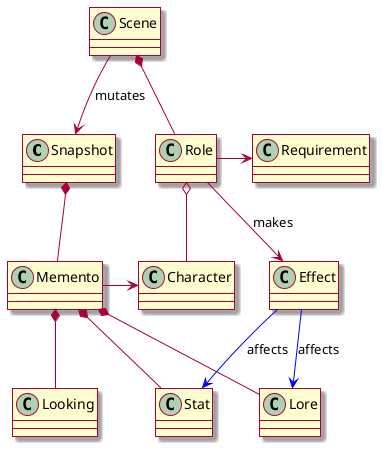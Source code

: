 @startuml
skin rose

class Snapshot
class Lore
class Stat
class Looking
class Character
class Role
class Effect
class Scene
class Requirement
class Memento
Snapshot *-- Memento
Memento *-- Lore
Memento *-- Stat
Memento *-- Looking
Memento -r-> Character

Effect --> Lore #blue : affects
Effect --> Stat #blue : affects

Role --> Effect : makes
Role -r-> Requirement

Scene *-- Role
Role o-- Character

Scene --> Snapshot : mutates
@enduml